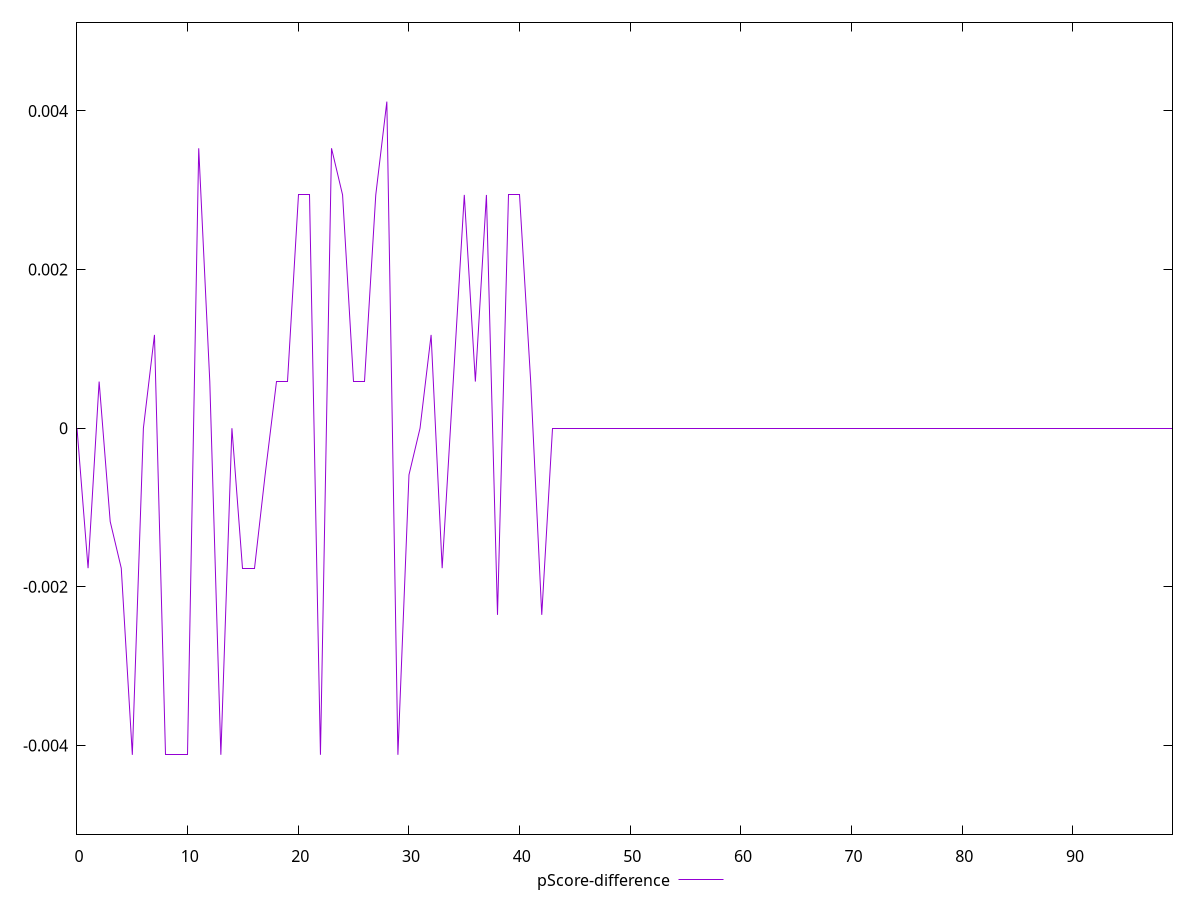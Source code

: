 reset

$pScoreDifference <<EOF
0 0
1 -0.001764705882352946
2 0.0005882352941176117
3 -0.0011764705882352788
4 -0.0017647058823529738
5 -0.004117647058823504
6 0
7 0.0011764705882352788
8 -0.004117647058823559
9 -0.004117647058823504
10 -0.004117647058823504
11 0.0035294117647058365
12 0.0005882352941176117
13 -0.004117647058823504
14 0
15 -0.001764705882352946
16 -0.001764705882352946
17 -0.0005882352941176672
18 0.0005882352941176117
19 0.0005882352941176117
20 0.002941176470588225
21 0.002941176470588225
22 -0.004117647058823504
23 0.003529411764705892
24 0.002941176470588225
25 0.0005882352941176394
26 0.0005882352941176117
27 0.002941176470588225
28 0.004117647058823504
29 -0.004117647058823504
30 -0.0005882352941176672
31 0
32 0.0011764705882353066
33 -0.001764705882352946
34 0.0005882352941176117
35 0.002941176470588225
36 0.0005882352941176117
37 0.002941176470588225
38 -0.002352941176470613
39 0.002941176470588225
40 0.002941176470588225
41 0.0005882352941176117
42 -0.0023529411764705854
43 0
44 0
45 0
46 0
47 0
48 0
49 0
50 0
51 0
52 0
53 0
54 0
55 0
56 0
57 0
58 0
59 0
60 0
61 0
62 0
63 0
64 0
65 0
66 0
67 0
68 0
69 0
70 0
71 0
72 0
73 0
74 0
75 0
76 0
77 0
78 0
79 0
80 0
81 0
82 0
83 0
84 0
85 0
86 0
87 0
88 0
89 0
90 0
91 0
92 0
93 0
94 0
95 0
96 0
97 0
98 0
99 0
EOF

set key outside below
set xrange [0:99]
set yrange [-0.005117647058823559:0.005117647058823504]
set trange [-0.005117647058823559:0.005117647058823504]
set terminal svg size 640, 500 enhanced background rgb 'white'
set output "report_00009_2021-02-08T22-37-41.559Z/uses-text-compression/samples/pages/pScore-difference/values.svg"

plot $pScoreDifference title "pScore-difference" with line

reset
